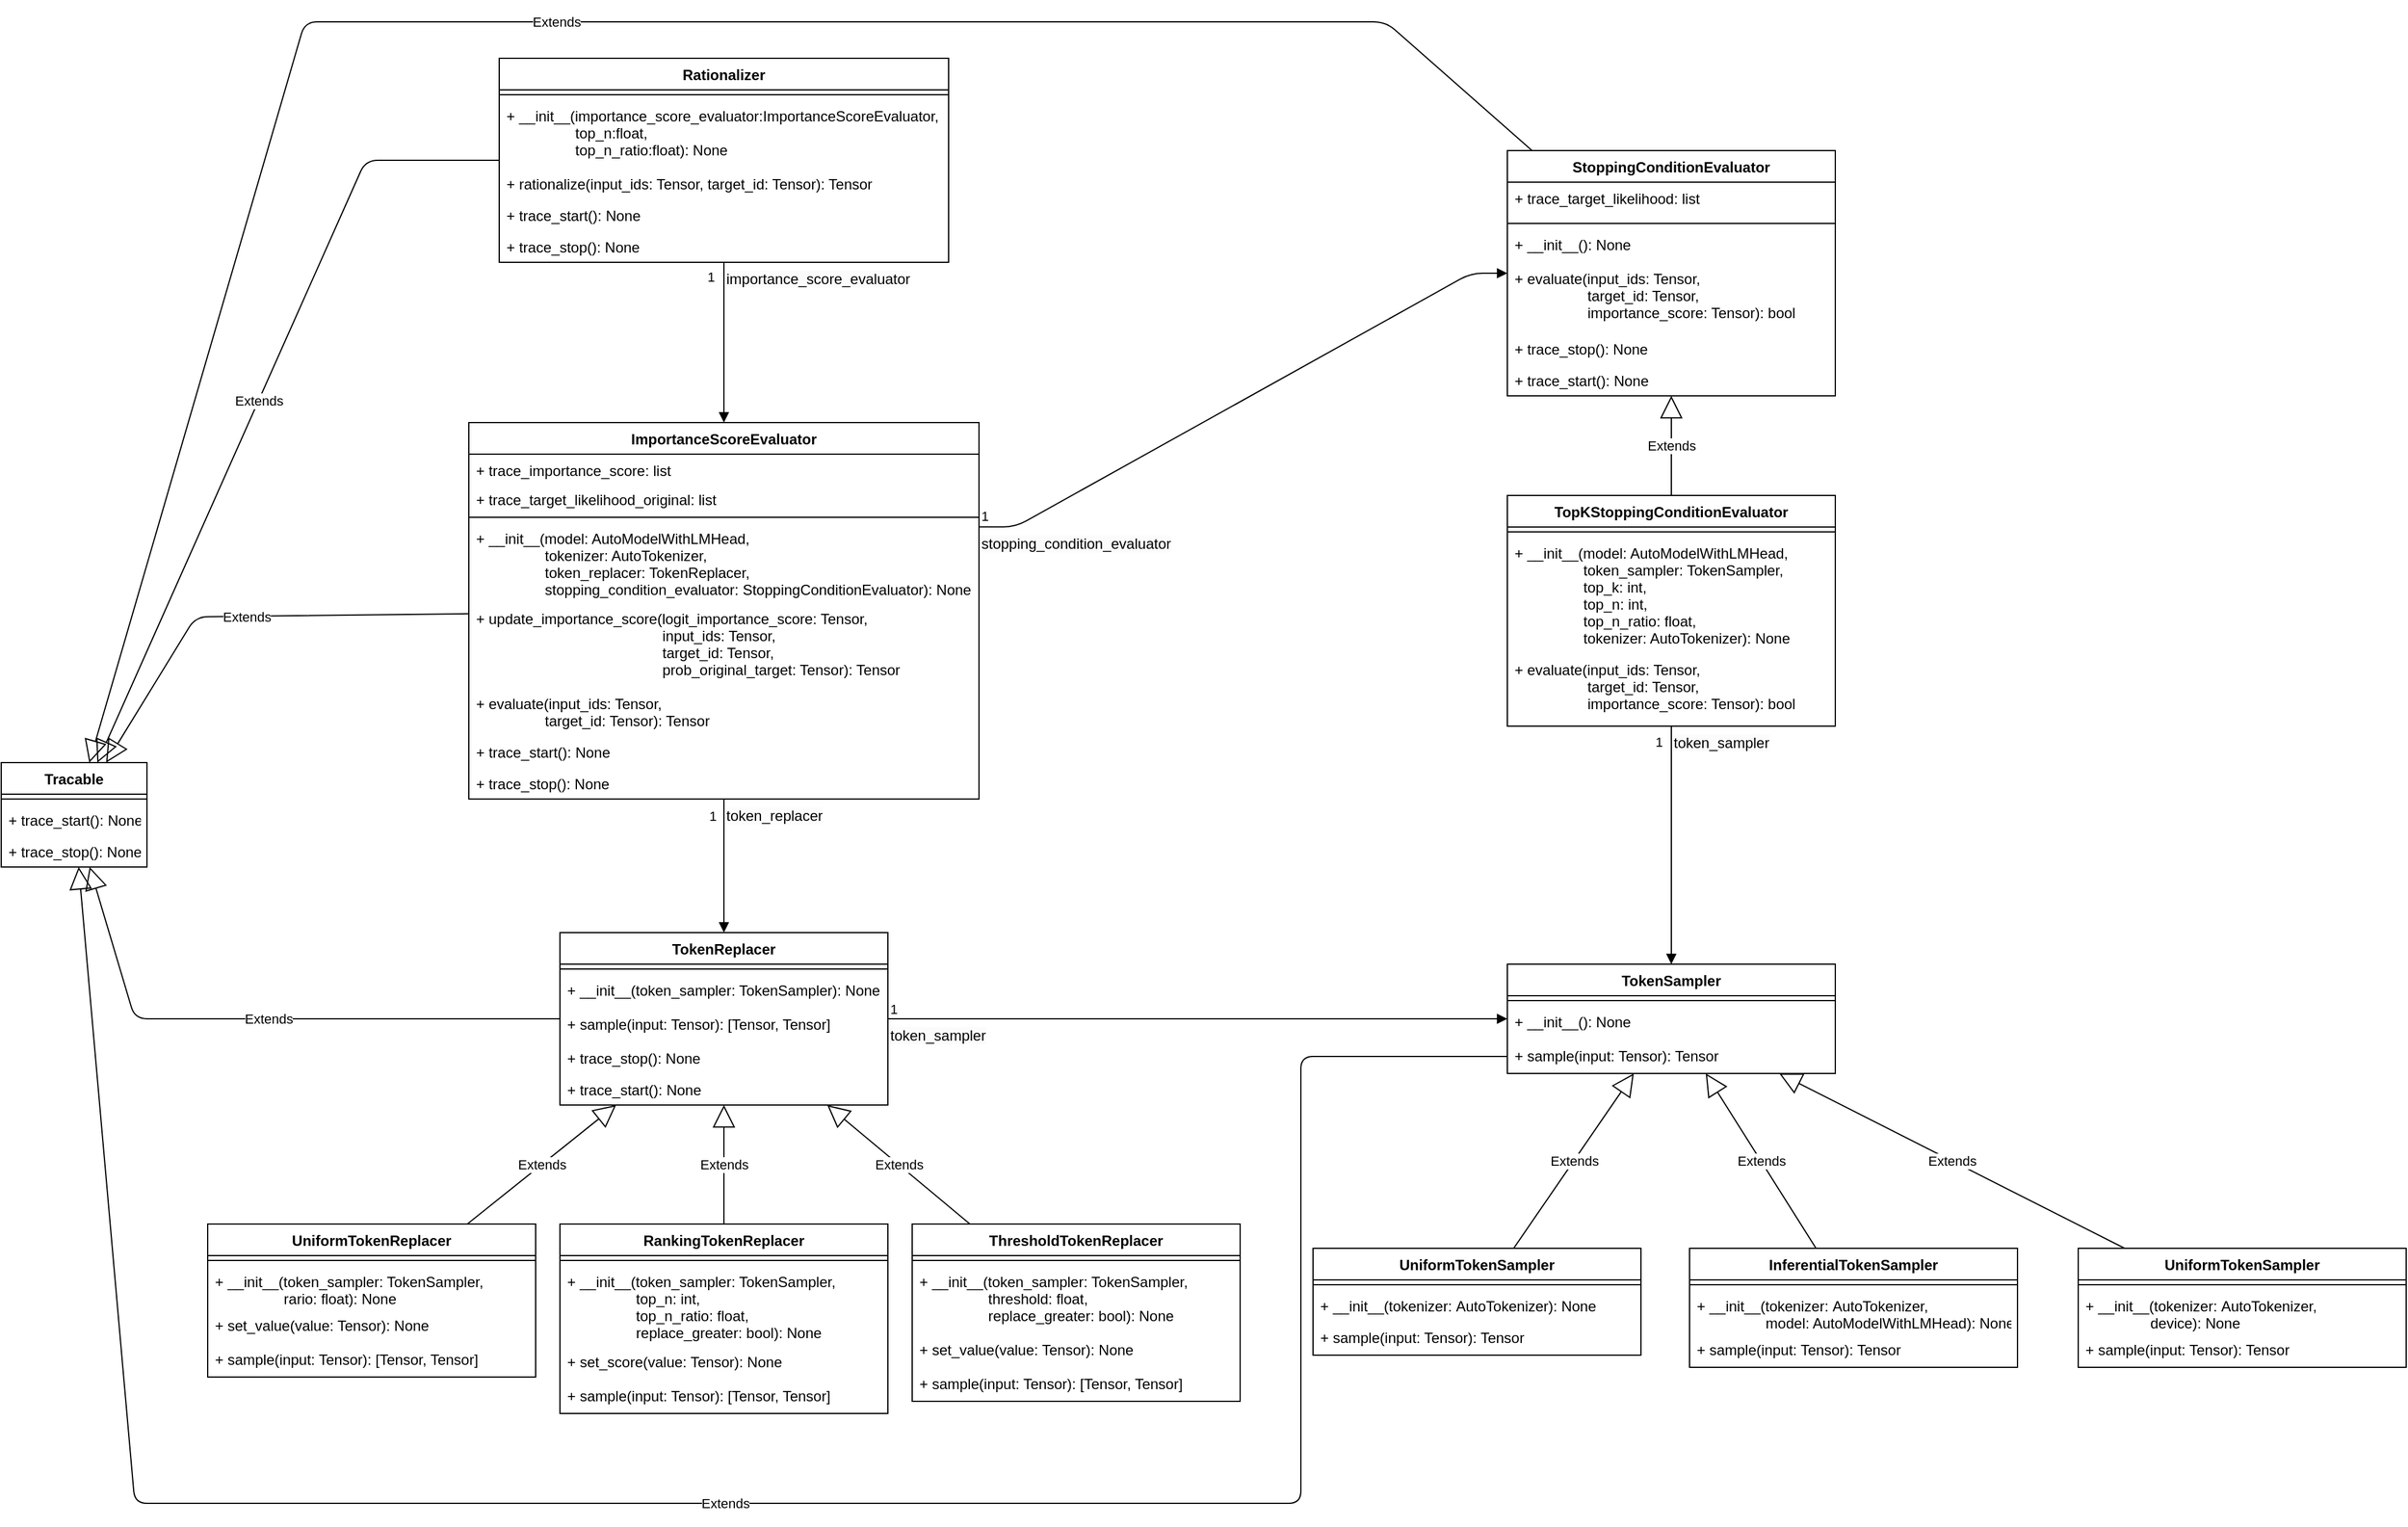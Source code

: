 <mxfile>
    <diagram id="dPkng0ErH9MuvcGicDqQ" name="Page-1">
        <mxGraphModel dx="2040" dy="2050" grid="1" gridSize="10" guides="1" tooltips="1" connect="1" arrows="1" fold="1" page="1" pageScale="1" pageWidth="850" pageHeight="1100" math="0" shadow="0">
            <root>
                <mxCell id="0"/>
                <mxCell id="1" value="Border" parent="0"/>
                <mxCell id="108" value="UniformTokenSampler" style="swimlane;fontStyle=1;align=center;verticalAlign=top;childLayout=stackLayout;horizontal=1;startSize=26;horizontalStack=0;resizeParent=1;resizeParentMax=0;resizeLast=0;collapsible=1;marginBottom=0;" vertex="1" parent="1">
                    <mxGeometry x="1750" y="1050" width="270" height="98" as="geometry"/>
                </mxCell>
                <mxCell id="109" value="" style="line;strokeWidth=1;fillColor=none;align=left;verticalAlign=middle;spacingTop=-1;spacingLeft=3;spacingRight=3;rotatable=0;labelPosition=right;points=[];portConstraint=eastwest;strokeColor=inherit;" vertex="1" parent="108">
                    <mxGeometry y="26" width="270" height="8" as="geometry"/>
                </mxCell>
                <mxCell id="110" value="+ __init__(tokenizer: AutoTokenizer, &#10;                device): None" style="text;strokeColor=none;fillColor=none;align=left;verticalAlign=top;spacingLeft=4;spacingRight=4;overflow=hidden;rotatable=0;points=[[0,0.5],[1,0.5]];portConstraint=eastwest;" vertex="1" parent="108">
                    <mxGeometry y="34" width="270" height="36" as="geometry"/>
                </mxCell>
                <mxCell id="111" value="+ sample(input: Tensor): Tensor" style="text;strokeColor=none;fillColor=none;align=left;verticalAlign=top;spacingLeft=4;spacingRight=4;overflow=hidden;rotatable=0;points=[[0,0.5],[1,0.5]];portConstraint=eastwest;" vertex="1" parent="108">
                    <mxGeometry y="70" width="270" height="28" as="geometry"/>
                </mxCell>
                <mxCell id="112" value="Extends" style="endArrow=block;endSize=16;endFill=0;html=1;" edge="1" parent="1" source="108" target="61">
                    <mxGeometry width="160" relative="1" as="geometry">
                        <mxPoint x="1544.118" y="1060" as="sourcePoint"/>
                        <mxPoint x="1453.361" y="916" as="targetPoint"/>
                    </mxGeometry>
                </mxCell>
                <mxCell id="2" value="Classes" parent="0"/>
                <mxCell id="12" value="Rationalizer" style="swimlane;fontStyle=1;align=center;verticalAlign=top;childLayout=stackLayout;horizontal=1;startSize=26;horizontalStack=0;resizeParent=1;resizeParentMax=0;resizeLast=0;collapsible=1;marginBottom=0;" parent="2" vertex="1">
                    <mxGeometry x="450" y="70" width="370" height="168" as="geometry"/>
                </mxCell>
                <mxCell id="14" value="" style="line;strokeWidth=1;fillColor=none;align=left;verticalAlign=middle;spacingTop=-1;spacingLeft=3;spacingRight=3;rotatable=0;labelPosition=right;points=[];portConstraint=eastwest;strokeColor=inherit;" parent="12" vertex="1">
                    <mxGeometry y="26" width="370" height="8" as="geometry"/>
                </mxCell>
                <mxCell id="15" value="+ __init__(importance_score_evaluator:ImportanceScoreEvaluator, &#10;                 top_n:float, &#10;                 top_n_ratio:float): None" style="text;strokeColor=none;fillColor=none;align=left;verticalAlign=top;spacingLeft=4;spacingRight=4;overflow=hidden;rotatable=0;points=[[0,0.5],[1,0.5]];portConstraint=eastwest;" parent="12" vertex="1">
                    <mxGeometry y="34" width="370" height="56" as="geometry"/>
                </mxCell>
                <mxCell id="16" value="+ rationalize(input_ids: Tensor, target_id: Tensor): Tensor" style="text;strokeColor=none;fillColor=none;align=left;verticalAlign=top;spacingLeft=4;spacingRight=4;overflow=hidden;rotatable=0;points=[[0,0.5],[1,0.5]];portConstraint=eastwest;" parent="12" vertex="1">
                    <mxGeometry y="90" width="370" height="26" as="geometry"/>
                </mxCell>
                <mxCell id="45" value="+ trace_start(): None" style="text;strokeColor=none;fillColor=none;align=left;verticalAlign=top;spacingLeft=4;spacingRight=4;overflow=hidden;rotatable=0;points=[[0,0.5],[1,0.5]];portConstraint=eastwest;" parent="12" vertex="1">
                    <mxGeometry y="116" width="370" height="26" as="geometry"/>
                </mxCell>
                <mxCell id="46" value="+ trace_stop(): None" style="text;strokeColor=none;fillColor=none;align=left;verticalAlign=top;spacingLeft=4;spacingRight=4;overflow=hidden;rotatable=0;points=[[0,0.5],[1,0.5]];portConstraint=eastwest;" parent="12" vertex="1">
                    <mxGeometry y="142" width="370" height="26" as="geometry"/>
                </mxCell>
                <mxCell id="17" value="Tracable" style="swimlane;fontStyle=1;align=center;verticalAlign=top;childLayout=stackLayout;horizontal=1;startSize=26;horizontalStack=0;resizeParent=1;resizeParentMax=0;resizeLast=0;collapsible=1;marginBottom=0;" parent="2" vertex="1">
                    <mxGeometry x="40" y="650" width="120" height="86" as="geometry"/>
                </mxCell>
                <mxCell id="19" value="" style="line;strokeWidth=1;fillColor=none;align=left;verticalAlign=middle;spacingTop=-1;spacingLeft=3;spacingRight=3;rotatable=0;labelPosition=right;points=[];portConstraint=eastwest;strokeColor=inherit;" parent="17" vertex="1">
                    <mxGeometry y="26" width="120" height="8" as="geometry"/>
                </mxCell>
                <mxCell id="20" value="+ trace_start(): None" style="text;strokeColor=none;fillColor=none;align=left;verticalAlign=top;spacingLeft=4;spacingRight=4;overflow=hidden;rotatable=0;points=[[0,0.5],[1,0.5]];portConstraint=eastwest;" parent="17" vertex="1">
                    <mxGeometry y="34" width="120" height="26" as="geometry"/>
                </mxCell>
                <mxCell id="21" value="+ trace_stop(): None" style="text;strokeColor=none;fillColor=none;align=left;verticalAlign=top;spacingLeft=4;spacingRight=4;overflow=hidden;rotatable=0;points=[[0,0.5],[1,0.5]];portConstraint=eastwest;" parent="17" vertex="1">
                    <mxGeometry y="60" width="120" height="26" as="geometry"/>
                </mxCell>
                <mxCell id="22" value="Extends" style="endArrow=block;endSize=16;endFill=0;html=1;" parent="2" source="12" target="17" edge="1">
                    <mxGeometry width="160" relative="1" as="geometry">
                        <mxPoint x="385" y="410" as="sourcePoint"/>
                        <mxPoint x="740" y="410" as="targetPoint"/>
                        <Array as="points">
                            <mxPoint x="340" y="154"/>
                        </Array>
                    </mxGeometry>
                </mxCell>
                <mxCell id="24" value="ImportanceScoreEvaluator" style="swimlane;fontStyle=1;align=center;verticalAlign=top;childLayout=stackLayout;horizontal=1;startSize=26;horizontalStack=0;resizeParent=1;resizeParentMax=0;resizeLast=0;collapsible=1;marginBottom=0;" parent="2" vertex="1">
                    <mxGeometry x="425" y="370" width="420" height="310" as="geometry">
                        <mxRectangle x="465" y="370" width="190" height="30" as="alternateBounds"/>
                    </mxGeometry>
                </mxCell>
                <mxCell id="29" value="+ trace_importance_score: list" style="text;strokeColor=none;fillColor=none;align=left;verticalAlign=top;spacingLeft=4;spacingRight=4;overflow=hidden;rotatable=0;points=[[0,0.5],[1,0.5]];portConstraint=eastwest;" parent="24" vertex="1">
                    <mxGeometry y="26" width="420" height="24" as="geometry"/>
                </mxCell>
                <mxCell id="30" value="+ trace_target_likelihood_original: list" style="text;strokeColor=none;fillColor=none;align=left;verticalAlign=top;spacingLeft=4;spacingRight=4;overflow=hidden;rotatable=0;points=[[0,0.5],[1,0.5]];portConstraint=eastwest;" parent="24" vertex="1">
                    <mxGeometry y="50" width="420" height="24" as="geometry"/>
                </mxCell>
                <mxCell id="25" value="" style="line;strokeWidth=1;fillColor=none;align=left;verticalAlign=middle;spacingTop=-1;spacingLeft=3;spacingRight=3;rotatable=0;labelPosition=right;points=[];portConstraint=eastwest;strokeColor=inherit;" parent="24" vertex="1">
                    <mxGeometry y="74" width="420" height="8" as="geometry"/>
                </mxCell>
                <mxCell id="26" value="+ __init__(model: AutoModelWithLMHead, &#10;                 tokenizer: AutoTokenizer, &#10;                 token_replacer: TokenReplacer, &#10;                 stopping_condition_evaluator: StoppingConditionEvaluator): None" style="text;strokeColor=none;fillColor=none;align=left;verticalAlign=top;spacingLeft=4;spacingRight=4;overflow=hidden;rotatable=0;points=[[0,0.5],[1,0.5]];portConstraint=eastwest;" parent="24" vertex="1">
                    <mxGeometry y="82" width="420" height="66" as="geometry"/>
                </mxCell>
                <mxCell id="27" value="+ update_importance_score(logit_importance_score: Tensor, &#10;                                              input_ids: Tensor, &#10;                                              target_id: Tensor, &#10;                                              prob_original_target: Tensor): Tensor" style="text;strokeColor=none;fillColor=none;align=left;verticalAlign=top;spacingLeft=4;spacingRight=4;overflow=hidden;rotatable=0;points=[[0,0.5],[1,0.5]];portConstraint=eastwest;" parent="24" vertex="1">
                    <mxGeometry y="148" width="420" height="70" as="geometry"/>
                </mxCell>
                <mxCell id="28" value="+ evaluate(input_ids: Tensor, &#10;                  target_id: Tensor): Tensor" style="text;strokeColor=none;fillColor=none;align=left;verticalAlign=top;spacingLeft=4;spacingRight=4;overflow=hidden;rotatable=0;points=[[0,0.5],[1,0.5]];portConstraint=eastwest;" parent="24" vertex="1">
                    <mxGeometry y="218" width="420" height="40" as="geometry"/>
                </mxCell>
                <mxCell id="47" value="+ trace_start(): None" style="text;strokeColor=none;fillColor=none;align=left;verticalAlign=top;spacingLeft=4;spacingRight=4;overflow=hidden;rotatable=0;points=[[0,0.5],[1,0.5]];portConstraint=eastwest;" parent="24" vertex="1">
                    <mxGeometry y="258" width="420" height="26" as="geometry"/>
                </mxCell>
                <mxCell id="48" value="+ trace_stop(): None" style="text;strokeColor=none;fillColor=none;align=left;verticalAlign=top;spacingLeft=4;spacingRight=4;overflow=hidden;rotatable=0;points=[[0,0.5],[1,0.5]];portConstraint=eastwest;" parent="24" vertex="1">
                    <mxGeometry y="284" width="420" height="26" as="geometry"/>
                </mxCell>
                <mxCell id="31" value="Extends" style="endArrow=block;endSize=16;endFill=0;html=1;" parent="2" source="24" target="17" edge="1">
                    <mxGeometry width="160" relative="1" as="geometry">
                        <mxPoint x="478" y="480" as="sourcePoint"/>
                        <mxPoint x="572" y="386" as="targetPoint"/>
                        <Array as="points">
                            <mxPoint x="200" y="530"/>
                        </Array>
                    </mxGeometry>
                </mxCell>
                <mxCell id="32" value="TokenReplacer" style="swimlane;fontStyle=1;align=center;verticalAlign=top;childLayout=stackLayout;horizontal=1;startSize=26;horizontalStack=0;resizeParent=1;resizeParentMax=0;resizeLast=0;collapsible=1;marginBottom=0;" parent="2" vertex="1">
                    <mxGeometry x="500" y="790" width="270" height="142" as="geometry"/>
                </mxCell>
                <mxCell id="35" value="" style="line;strokeWidth=1;fillColor=none;align=left;verticalAlign=middle;spacingTop=-1;spacingLeft=3;spacingRight=3;rotatable=0;labelPosition=right;points=[];portConstraint=eastwest;strokeColor=inherit;" parent="32" vertex="1">
                    <mxGeometry y="26" width="270" height="8" as="geometry"/>
                </mxCell>
                <mxCell id="36" value="+ __init__(token_sampler: TokenSampler): None" style="text;strokeColor=none;fillColor=none;align=left;verticalAlign=top;spacingLeft=4;spacingRight=4;overflow=hidden;rotatable=0;points=[[0,0.5],[1,0.5]];portConstraint=eastwest;" parent="32" vertex="1">
                    <mxGeometry y="34" width="270" height="28" as="geometry"/>
                </mxCell>
                <mxCell id="37" value="+ sample(input: Tensor): [Tensor, Tensor]" style="text;strokeColor=none;fillColor=none;align=left;verticalAlign=top;spacingLeft=4;spacingRight=4;overflow=hidden;rotatable=0;points=[[0,0.5],[1,0.5]];portConstraint=eastwest;" parent="32" vertex="1">
                    <mxGeometry y="62" width="270" height="28" as="geometry"/>
                </mxCell>
                <mxCell id="50" value="+ trace_stop(): None" style="text;strokeColor=none;fillColor=none;align=left;verticalAlign=top;spacingLeft=4;spacingRight=4;overflow=hidden;rotatable=0;points=[[0,0.5],[1,0.5]];portConstraint=eastwest;" parent="32" vertex="1">
                    <mxGeometry y="90" width="270" height="26" as="geometry"/>
                </mxCell>
                <mxCell id="49" value="+ trace_start(): None" style="text;strokeColor=none;fillColor=none;align=left;verticalAlign=top;spacingLeft=4;spacingRight=4;overflow=hidden;rotatable=0;points=[[0,0.5],[1,0.5]];portConstraint=eastwest;" parent="32" vertex="1">
                    <mxGeometry y="116" width="270" height="26" as="geometry"/>
                </mxCell>
                <mxCell id="39" value="RankingTokenReplacer" style="swimlane;fontStyle=1;align=center;verticalAlign=top;childLayout=stackLayout;horizontal=1;startSize=26;horizontalStack=0;resizeParent=1;resizeParentMax=0;resizeLast=0;collapsible=1;marginBottom=0;" parent="2" vertex="1">
                    <mxGeometry x="500" y="1030" width="270" height="156" as="geometry"/>
                </mxCell>
                <mxCell id="40" value="" style="line;strokeWidth=1;fillColor=none;align=left;verticalAlign=middle;spacingTop=-1;spacingLeft=3;spacingRight=3;rotatable=0;labelPosition=right;points=[];portConstraint=eastwest;strokeColor=inherit;" parent="39" vertex="1">
                    <mxGeometry y="26" width="270" height="8" as="geometry"/>
                </mxCell>
                <mxCell id="41" value="+ __init__(token_sampler: TokenSampler, &#10;                 top_n: int, &#10;                 top_n_ratio: float, &#10;                 replace_greater: bool): None" style="text;strokeColor=none;fillColor=none;align=left;verticalAlign=top;spacingLeft=4;spacingRight=4;overflow=hidden;rotatable=0;points=[[0,0.5],[1,0.5]];portConstraint=eastwest;" parent="39" vertex="1">
                    <mxGeometry y="34" width="270" height="66" as="geometry"/>
                </mxCell>
                <mxCell id="42" value="+ set_score(value: Tensor): None" style="text;strokeColor=none;fillColor=none;align=left;verticalAlign=top;spacingLeft=4;spacingRight=4;overflow=hidden;rotatable=0;points=[[0,0.5],[1,0.5]];portConstraint=eastwest;" parent="39" vertex="1">
                    <mxGeometry y="100" width="270" height="28" as="geometry"/>
                </mxCell>
                <mxCell id="44" value="+ sample(input: Tensor): [Tensor, Tensor]" style="text;strokeColor=none;fillColor=none;align=left;verticalAlign=top;spacingLeft=4;spacingRight=4;overflow=hidden;rotatable=0;points=[[0,0.5],[1,0.5]];portConstraint=eastwest;" parent="39" vertex="1">
                    <mxGeometry y="128" width="270" height="28" as="geometry"/>
                </mxCell>
                <mxCell id="51" value="ThresholdTokenReplacer" style="swimlane;fontStyle=1;align=center;verticalAlign=top;childLayout=stackLayout;horizontal=1;startSize=26;horizontalStack=0;resizeParent=1;resizeParentMax=0;resizeLast=0;collapsible=1;marginBottom=0;" parent="2" vertex="1">
                    <mxGeometry x="790" y="1030" width="270" height="146" as="geometry"/>
                </mxCell>
                <mxCell id="52" value="" style="line;strokeWidth=1;fillColor=none;align=left;verticalAlign=middle;spacingTop=-1;spacingLeft=3;spacingRight=3;rotatable=0;labelPosition=right;points=[];portConstraint=eastwest;strokeColor=inherit;" parent="51" vertex="1">
                    <mxGeometry y="26" width="270" height="8" as="geometry"/>
                </mxCell>
                <mxCell id="53" value="+ __init__(token_sampler: TokenSampler, &#10;                 threshold: float, &#10;                 replace_greater: bool): None" style="text;strokeColor=none;fillColor=none;align=left;verticalAlign=top;spacingLeft=4;spacingRight=4;overflow=hidden;rotatable=0;points=[[0,0.5],[1,0.5]];portConstraint=eastwest;" parent="51" vertex="1">
                    <mxGeometry y="34" width="270" height="56" as="geometry"/>
                </mxCell>
                <mxCell id="54" value="+ set_value(value: Tensor): None" style="text;strokeColor=none;fillColor=none;align=left;verticalAlign=top;spacingLeft=4;spacingRight=4;overflow=hidden;rotatable=0;points=[[0,0.5],[1,0.5]];portConstraint=eastwest;" parent="51" vertex="1">
                    <mxGeometry y="90" width="270" height="28" as="geometry"/>
                </mxCell>
                <mxCell id="55" value="+ sample(input: Tensor): [Tensor, Tensor]" style="text;strokeColor=none;fillColor=none;align=left;verticalAlign=top;spacingLeft=4;spacingRight=4;overflow=hidden;rotatable=0;points=[[0,0.5],[1,0.5]];portConstraint=eastwest;" parent="51" vertex="1">
                    <mxGeometry y="118" width="270" height="28" as="geometry"/>
                </mxCell>
                <mxCell id="56" value="UniformTokenReplacer" style="swimlane;fontStyle=1;align=center;verticalAlign=top;childLayout=stackLayout;horizontal=1;startSize=26;horizontalStack=0;resizeParent=1;resizeParentMax=0;resizeLast=0;collapsible=1;marginBottom=0;" parent="2" vertex="1">
                    <mxGeometry x="210" y="1030" width="270" height="126" as="geometry"/>
                </mxCell>
                <mxCell id="57" value="" style="line;strokeWidth=1;fillColor=none;align=left;verticalAlign=middle;spacingTop=-1;spacingLeft=3;spacingRight=3;rotatable=0;labelPosition=right;points=[];portConstraint=eastwest;strokeColor=inherit;" parent="56" vertex="1">
                    <mxGeometry y="26" width="270" height="8" as="geometry"/>
                </mxCell>
                <mxCell id="58" value="+ __init__(token_sampler: TokenSampler, &#10;                 rario: float): None" style="text;strokeColor=none;fillColor=none;align=left;verticalAlign=top;spacingLeft=4;spacingRight=4;overflow=hidden;rotatable=0;points=[[0,0.5],[1,0.5]];portConstraint=eastwest;" parent="56" vertex="1">
                    <mxGeometry y="34" width="270" height="36" as="geometry"/>
                </mxCell>
                <mxCell id="59" value="+ set_value(value: Tensor): None" style="text;strokeColor=none;fillColor=none;align=left;verticalAlign=top;spacingLeft=4;spacingRight=4;overflow=hidden;rotatable=0;points=[[0,0.5],[1,0.5]];portConstraint=eastwest;" parent="56" vertex="1">
                    <mxGeometry y="70" width="270" height="28" as="geometry"/>
                </mxCell>
                <mxCell id="60" value="+ sample(input: Tensor): [Tensor, Tensor]" style="text;strokeColor=none;fillColor=none;align=left;verticalAlign=top;spacingLeft=4;spacingRight=4;overflow=hidden;rotatable=0;points=[[0,0.5],[1,0.5]];portConstraint=eastwest;" parent="56" vertex="1">
                    <mxGeometry y="98" width="270" height="28" as="geometry"/>
                </mxCell>
                <mxCell id="61" value="TokenSampler" style="swimlane;fontStyle=1;align=center;verticalAlign=top;childLayout=stackLayout;horizontal=1;startSize=26;horizontalStack=0;resizeParent=1;resizeParentMax=0;resizeLast=0;collapsible=1;marginBottom=0;" parent="2" vertex="1">
                    <mxGeometry x="1280" y="816" width="270" height="90" as="geometry"/>
                </mxCell>
                <mxCell id="62" value="" style="line;strokeWidth=1;fillColor=none;align=left;verticalAlign=middle;spacingTop=-1;spacingLeft=3;spacingRight=3;rotatable=0;labelPosition=right;points=[];portConstraint=eastwest;strokeColor=inherit;" parent="61" vertex="1">
                    <mxGeometry y="26" width="270" height="8" as="geometry"/>
                </mxCell>
                <mxCell id="63" value="+ __init__(): None" style="text;strokeColor=none;fillColor=none;align=left;verticalAlign=top;spacingLeft=4;spacingRight=4;overflow=hidden;rotatable=0;points=[[0,0.5],[1,0.5]];portConstraint=eastwest;" parent="61" vertex="1">
                    <mxGeometry y="34" width="270" height="28" as="geometry"/>
                </mxCell>
                <mxCell id="64" value="+ sample(input: Tensor): Tensor" style="text;strokeColor=none;fillColor=none;align=left;verticalAlign=top;spacingLeft=4;spacingRight=4;overflow=hidden;rotatable=0;points=[[0,0.5],[1,0.5]];portConstraint=eastwest;" parent="61" vertex="1">
                    <mxGeometry y="62" width="270" height="28" as="geometry"/>
                </mxCell>
                <mxCell id="67" value="InferentialTokenSampler" style="swimlane;fontStyle=1;align=center;verticalAlign=top;childLayout=stackLayout;horizontal=1;startSize=26;horizontalStack=0;resizeParent=1;resizeParentMax=0;resizeLast=0;collapsible=1;marginBottom=0;" parent="2" vertex="1">
                    <mxGeometry x="1430" y="1050" width="270" height="98" as="geometry"/>
                </mxCell>
                <mxCell id="68" value="" style="line;strokeWidth=1;fillColor=none;align=left;verticalAlign=middle;spacingTop=-1;spacingLeft=3;spacingRight=3;rotatable=0;labelPosition=right;points=[];portConstraint=eastwest;strokeColor=inherit;" parent="67" vertex="1">
                    <mxGeometry y="26" width="270" height="8" as="geometry"/>
                </mxCell>
                <mxCell id="69" value="+ __init__(tokenizer: AutoTokenizer, &#10;                 model: AutoModelWithLMHead): None" style="text;strokeColor=none;fillColor=none;align=left;verticalAlign=top;spacingLeft=4;spacingRight=4;overflow=hidden;rotatable=0;points=[[0,0.5],[1,0.5]];portConstraint=eastwest;" parent="67" vertex="1">
                    <mxGeometry y="34" width="270" height="36" as="geometry"/>
                </mxCell>
                <mxCell id="70" value="+ sample(input: Tensor): Tensor" style="text;strokeColor=none;fillColor=none;align=left;verticalAlign=top;spacingLeft=4;spacingRight=4;overflow=hidden;rotatable=0;points=[[0,0.5],[1,0.5]];portConstraint=eastwest;" parent="67" vertex="1">
                    <mxGeometry y="70" width="270" height="28" as="geometry"/>
                </mxCell>
                <mxCell id="71" value="UniformTokenSampler" style="swimlane;fontStyle=1;align=center;verticalAlign=top;childLayout=stackLayout;horizontal=1;startSize=26;horizontalStack=0;resizeParent=1;resizeParentMax=0;resizeLast=0;collapsible=1;marginBottom=0;" parent="2" vertex="1">
                    <mxGeometry x="1120" y="1050" width="270" height="88" as="geometry"/>
                </mxCell>
                <mxCell id="72" value="" style="line;strokeWidth=1;fillColor=none;align=left;verticalAlign=middle;spacingTop=-1;spacingLeft=3;spacingRight=3;rotatable=0;labelPosition=right;points=[];portConstraint=eastwest;strokeColor=inherit;" parent="71" vertex="1">
                    <mxGeometry y="26" width="270" height="8" as="geometry"/>
                </mxCell>
                <mxCell id="73" value="+ __init__(tokenizer: AutoTokenizer): None" style="text;strokeColor=none;fillColor=none;align=left;verticalAlign=top;spacingLeft=4;spacingRight=4;overflow=hidden;rotatable=0;points=[[0,0.5],[1,0.5]];portConstraint=eastwest;" parent="71" vertex="1">
                    <mxGeometry y="34" width="270" height="26" as="geometry"/>
                </mxCell>
                <mxCell id="74" value="+ sample(input: Tensor): Tensor" style="text;strokeColor=none;fillColor=none;align=left;verticalAlign=top;spacingLeft=4;spacingRight=4;overflow=hidden;rotatable=0;points=[[0,0.5],[1,0.5]];portConstraint=eastwest;" parent="71" vertex="1">
                    <mxGeometry y="60" width="270" height="28" as="geometry"/>
                </mxCell>
                <mxCell id="75" value="StoppingConditionEvaluator" style="swimlane;fontStyle=1;align=center;verticalAlign=top;childLayout=stackLayout;horizontal=1;startSize=26;horizontalStack=0;resizeParent=1;resizeParentMax=0;resizeLast=0;collapsible=1;marginBottom=0;" parent="2" vertex="1">
                    <mxGeometry x="1280" y="146" width="270" height="202" as="geometry"/>
                </mxCell>
                <mxCell id="83" value="+ trace_target_likelihood: list" style="text;strokeColor=none;fillColor=none;align=left;verticalAlign=top;spacingLeft=4;spacingRight=4;overflow=hidden;rotatable=0;points=[[0,0.5],[1,0.5]];portConstraint=eastwest;" parent="75" vertex="1">
                    <mxGeometry y="26" width="270" height="30" as="geometry"/>
                </mxCell>
                <mxCell id="76" value="" style="line;strokeWidth=1;fillColor=none;align=left;verticalAlign=middle;spacingTop=-1;spacingLeft=3;spacingRight=3;rotatable=0;labelPosition=right;points=[];portConstraint=eastwest;strokeColor=inherit;" parent="75" vertex="1">
                    <mxGeometry y="56" width="270" height="8" as="geometry"/>
                </mxCell>
                <mxCell id="77" value="+ __init__(): None" style="text;strokeColor=none;fillColor=none;align=left;verticalAlign=top;spacingLeft=4;spacingRight=4;overflow=hidden;rotatable=0;points=[[0,0.5],[1,0.5]];portConstraint=eastwest;" parent="75" vertex="1">
                    <mxGeometry y="64" width="270" height="28" as="geometry"/>
                </mxCell>
                <mxCell id="78" value="+ evaluate(input_ids: Tensor, &#10;                  target_id: Tensor, &#10;                  importance_score: Tensor): bool" style="text;strokeColor=none;fillColor=none;align=left;verticalAlign=top;spacingLeft=4;spacingRight=4;overflow=hidden;rotatable=0;points=[[0,0.5],[1,0.5]];portConstraint=eastwest;" parent="75" vertex="1">
                    <mxGeometry y="92" width="270" height="58" as="geometry"/>
                </mxCell>
                <mxCell id="85" value="+ trace_stop(): None" style="text;strokeColor=none;fillColor=none;align=left;verticalAlign=top;spacingLeft=4;spacingRight=4;overflow=hidden;rotatable=0;points=[[0,0.5],[1,0.5]];portConstraint=eastwest;" parent="75" vertex="1">
                    <mxGeometry y="150" width="270" height="26" as="geometry"/>
                </mxCell>
                <mxCell id="86" value="+ trace_start(): None" style="text;strokeColor=none;fillColor=none;align=left;verticalAlign=top;spacingLeft=4;spacingRight=4;overflow=hidden;rotatable=0;points=[[0,0.5],[1,0.5]];portConstraint=eastwest;" parent="75" vertex="1">
                    <mxGeometry y="176" width="270" height="26" as="geometry"/>
                </mxCell>
                <mxCell id="79" value="TopKStoppingConditionEvaluator" style="swimlane;fontStyle=1;align=center;verticalAlign=top;childLayout=stackLayout;horizontal=1;startSize=26;horizontalStack=0;resizeParent=1;resizeParentMax=0;resizeLast=0;collapsible=1;marginBottom=0;" parent="2" vertex="1">
                    <mxGeometry x="1280" y="430" width="270" height="190" as="geometry"/>
                </mxCell>
                <mxCell id="80" value="" style="line;strokeWidth=1;fillColor=none;align=left;verticalAlign=middle;spacingTop=-1;spacingLeft=3;spacingRight=3;rotatable=0;labelPosition=right;points=[];portConstraint=eastwest;strokeColor=inherit;" parent="79" vertex="1">
                    <mxGeometry y="26" width="270" height="8" as="geometry"/>
                </mxCell>
                <mxCell id="81" value="+ __init__(model: AutoModelWithLMHead, &#10;                 token_sampler: TokenSampler, &#10;                 top_k: int, &#10;                 top_n: int, &#10;                 top_n_ratio: float, &#10;                 tokenizer: AutoTokenizer): None" style="text;strokeColor=none;fillColor=none;align=left;verticalAlign=top;spacingLeft=4;spacingRight=4;overflow=hidden;rotatable=0;points=[[0,0.5],[1,0.5]];portConstraint=eastwest;" parent="79" vertex="1">
                    <mxGeometry y="34" width="270" height="96" as="geometry"/>
                </mxCell>
                <mxCell id="82" value="+ evaluate(input_ids: Tensor, &#10;                  target_id: Tensor, &#10;                  importance_score: Tensor): bool" style="text;strokeColor=none;fillColor=none;align=left;verticalAlign=top;spacingLeft=4;spacingRight=4;overflow=hidden;rotatable=0;points=[[0,0.5],[1,0.5]];portConstraint=eastwest;" parent="79" vertex="1">
                    <mxGeometry y="130" width="270" height="60" as="geometry"/>
                </mxCell>
                <mxCell id="87" value="Extends" style="endArrow=block;endSize=16;endFill=0;html=1;" parent="2" source="79" target="75" edge="1">
                    <mxGeometry width="160" relative="1" as="geometry">
                        <mxPoint x="1420" y="535.314" as="sourcePoint"/>
                        <mxPoint x="1280" y="479.997" as="targetPoint"/>
                    </mxGeometry>
                </mxCell>
                <mxCell id="88" value="Extends" style="endArrow=block;endSize=16;endFill=0;html=1;" parent="2" source="71" target="61" edge="1">
                    <mxGeometry width="160" relative="1" as="geometry">
                        <mxPoint x="1535" y="490" as="sourcePoint"/>
                        <mxPoint x="1535" y="412" as="targetPoint"/>
                    </mxGeometry>
                </mxCell>
                <mxCell id="89" value="Extends" style="endArrow=block;endSize=16;endFill=0;html=1;" parent="2" source="67" target="61" edge="1">
                    <mxGeometry width="160" relative="1" as="geometry">
                        <mxPoint x="1522.194" y="940" as="sourcePoint"/>
                        <mxPoint x="1439.46" y="890" as="targetPoint"/>
                    </mxGeometry>
                </mxCell>
                <mxCell id="90" value="Extends" style="endArrow=block;endSize=16;endFill=0;html=1;" parent="2" source="56" target="32" edge="1">
                    <mxGeometry width="160" relative="1" as="geometry">
                        <mxPoint x="1432.222" y="1050" as="sourcePoint"/>
                        <mxPoint x="1460" y="1000" as="targetPoint"/>
                    </mxGeometry>
                </mxCell>
                <mxCell id="91" value="Extends" style="endArrow=block;endSize=16;endFill=0;html=1;" parent="2" source="51" target="32" edge="1">
                    <mxGeometry width="160" relative="1" as="geometry">
                        <mxPoint x="890.819" y="1050" as="sourcePoint"/>
                        <mxPoint x="759.871" y="952" as="targetPoint"/>
                    </mxGeometry>
                </mxCell>
                <mxCell id="92" value="Extends" style="endArrow=block;endSize=16;endFill=0;html=1;" parent="2" source="39" target="32" edge="1">
                    <mxGeometry width="160" relative="1" as="geometry">
                        <mxPoint x="665" y="1050" as="sourcePoint"/>
                        <mxPoint x="665" y="952" as="targetPoint"/>
                    </mxGeometry>
                </mxCell>
                <mxCell id="93" value="Extends" style="endArrow=block;endSize=16;endFill=0;html=1;" parent="2" source="32" target="17" edge="1">
                    <mxGeometry width="160" relative="1" as="geometry">
                        <mxPoint x="490" y="352.024" as="sourcePoint"/>
                        <mxPoint x="350" y="296.707" as="targetPoint"/>
                        <Array as="points">
                            <mxPoint x="150" y="861"/>
                        </Array>
                    </mxGeometry>
                </mxCell>
                <mxCell id="94" value="Extends" style="endArrow=block;endSize=16;endFill=0;html=1;exitX=0;exitY=0.5;exitDx=0;exitDy=0;" parent="2" source="64" target="17" edge="1">
                    <mxGeometry width="160" relative="1" as="geometry">
                        <mxPoint x="637.304" y="790" as="sourcePoint"/>
                        <mxPoint x="318.886" y="316" as="targetPoint"/>
                        <Array as="points">
                            <mxPoint x="1110" y="892"/>
                            <mxPoint x="1110" y="1260"/>
                            <mxPoint x="150" y="1260"/>
                        </Array>
                    </mxGeometry>
                </mxCell>
                <mxCell id="95" value="Extends" style="endArrow=block;endSize=16;endFill=0;html=1;" parent="2" source="75" target="17" edge="1">
                    <mxGeometry width="160" relative="1" as="geometry">
                        <mxPoint x="1422.409" y="890" as="sourcePoint"/>
                        <mxPoint x="350" y="305.691" as="targetPoint"/>
                        <Array as="points">
                            <mxPoint x="1180" y="40"/>
                            <mxPoint x="290" y="40"/>
                        </Array>
                    </mxGeometry>
                </mxCell>
                <mxCell id="96" value="&lt;span style=&quot;font-size: 12px; background-color: rgb(251, 251, 251);&quot;&gt;token_sampler&lt;/span&gt;" style="endArrow=block;endFill=1;html=1;edgeStyle=entityRelationEdgeStyle;align=left;verticalAlign=top;" parent="2" source="32" target="61" edge="1">
                    <mxGeometry x="-1" relative="1" as="geometry">
                        <mxPoint x="940" y="870" as="sourcePoint"/>
                        <mxPoint x="1150" y="740" as="targetPoint"/>
                    </mxGeometry>
                </mxCell>
                <mxCell id="97" value="1" style="edgeLabel;resizable=0;html=1;align=left;verticalAlign=bottom;" parent="96" connectable="0" vertex="1">
                    <mxGeometry x="-1" relative="1" as="geometry"/>
                </mxCell>
                <mxCell id="100" value="&lt;span style=&quot;font-size: 12px; background-color: rgb(251, 251, 251);&quot;&gt;importance_score_evaluator&lt;/span&gt;" style="endArrow=block;endFill=1;html=1;edgeStyle=orthogonalEdgeStyle;align=left;verticalAlign=top;" parent="2" source="12" target="24" edge="1">
                    <mxGeometry x="-1" relative="1" as="geometry">
                        <mxPoint x="730" y="220" as="sourcePoint"/>
                        <mxPoint x="890" y="220" as="targetPoint"/>
                    </mxGeometry>
                </mxCell>
                <mxCell id="101" value="1" style="edgeLabel;resizable=0;html=1;align=center;verticalAlign=middle;labelPosition=center;verticalLabelPosition=middle;" parent="100" connectable="0" vertex="1">
                    <mxGeometry x="-1" relative="1" as="geometry">
                        <mxPoint x="-11" y="12" as="offset"/>
                    </mxGeometry>
                </mxCell>
                <mxCell id="102" value="&lt;span style=&quot;font-size: 12px; background-color: rgb(251, 251, 251);&quot;&gt;stopping_condition_evaluator&lt;/span&gt;" style="endArrow=block;endFill=1;html=1;align=left;verticalAlign=top;edgeStyle=entityRelationEdgeStyle;elbow=vertical;exitX=1;exitY=0.059;exitDx=0;exitDy=0;exitPerimeter=0;" parent="2" source="26" target="75" edge="1">
                    <mxGeometry x="-1" relative="1" as="geometry">
                        <mxPoint x="1160" y="500" as="sourcePoint"/>
                        <mxPoint x="1050" y="540" as="targetPoint"/>
                    </mxGeometry>
                </mxCell>
                <mxCell id="103" value="1" style="edgeLabel;resizable=0;html=1;align=left;verticalAlign=bottom;" parent="102" connectable="0" vertex="1">
                    <mxGeometry x="-1" relative="1" as="geometry"/>
                </mxCell>
                <mxCell id="104" value="&lt;span style=&quot;font-size: 12px; background-color: rgb(251, 251, 251);&quot;&gt;token_replacer&lt;/span&gt;" style="endArrow=block;endFill=1;html=1;align=left;verticalAlign=top;edgeStyle=orthogonalEdgeStyle;elbow=vertical;curved=1;" parent="2" source="24" target="32" edge="1">
                    <mxGeometry x="-1" relative="1" as="geometry">
                        <mxPoint x="910" y="470" as="sourcePoint"/>
                        <mxPoint x="1290" y="257.0" as="targetPoint"/>
                    </mxGeometry>
                </mxCell>
                <mxCell id="105" value="1" style="edgeLabel;resizable=0;html=1;align=left;verticalAlign=bottom;" parent="104" connectable="0" vertex="1">
                    <mxGeometry x="-1" relative="1" as="geometry">
                        <mxPoint x="-14" y="22" as="offset"/>
                    </mxGeometry>
                </mxCell>
                <mxCell id="106" value="&lt;span style=&quot;font-size: 12px; background-color: rgb(251, 251, 251);&quot;&gt;token_sampler&lt;br&gt;&lt;/span&gt;" style="endArrow=block;endFill=1;html=1;align=left;verticalAlign=top;edgeStyle=orthogonalEdgeStyle;elbow=vertical;curved=1;" parent="2" source="79" target="61" edge="1">
                    <mxGeometry x="-1" relative="1" as="geometry">
                        <mxPoint x="895.0" y="535" as="sourcePoint"/>
                        <mxPoint x="781.62" y="815.194" as="targetPoint"/>
                    </mxGeometry>
                </mxCell>
                <mxCell id="107" value="1" style="edgeLabel;resizable=0;html=1;align=left;verticalAlign=bottom;" parent="106" connectable="0" vertex="1">
                    <mxGeometry x="-1" relative="1" as="geometry">
                        <mxPoint x="-15" y="21" as="offset"/>
                    </mxGeometry>
                </mxCell>
                <mxCell id="3" value="Notes" parent="0"/>
            </root>
        </mxGraphModel>
    </diagram>
</mxfile>